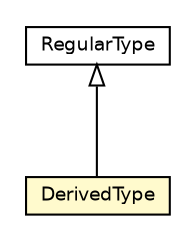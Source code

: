 #!/usr/local/bin/dot
#
# Class diagram 
# Generated by UMLGraph version 5.2 (http://www.umlgraph.org/)
#

digraph G {
	edge [fontname="Helvetica",fontsize=10,labelfontname="Helvetica",labelfontsize=10];
	node [fontname="Helvetica",fontsize=10,shape=plaintext];
	nodesep=0.25;
	ranksep=0.5;
	// chameleon.core.type.RegularType
	c26357 [label=<<table title="chameleon.core.type.RegularType" border="0" cellborder="1" cellspacing="0" cellpadding="2" port="p" href="./RegularType.html">
		<tr><td><table border="0" cellspacing="0" cellpadding="1">
<tr><td align="center" balign="center"> RegularType </td></tr>
		</table></td></tr>
		</table>>, fontname="Helvetica", fontcolor="black", fontsize=9.0];
	// chameleon.core.type.DerivedType
	c26359 [label=<<table title="chameleon.core.type.DerivedType" border="0" cellborder="1" cellspacing="0" cellpadding="2" port="p" bgcolor="lemonChiffon" href="./DerivedType.html">
		<tr><td><table border="0" cellspacing="0" cellpadding="1">
<tr><td align="center" balign="center"> DerivedType </td></tr>
		</table></td></tr>
		</table>>, fontname="Helvetica", fontcolor="black", fontsize=9.0];
	//chameleon.core.type.DerivedType extends chameleon.core.type.RegularType
	c26357:p -> c26359:p [dir=back,arrowtail=empty];
}

